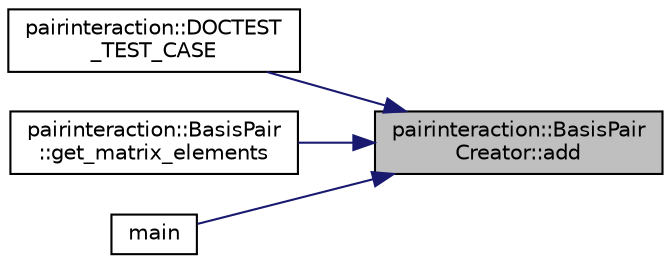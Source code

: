 digraph "pairinteraction::BasisPairCreator::add"
{
 // INTERACTIVE_SVG=YES
 // LATEX_PDF_SIZE
  bgcolor="transparent";
  edge [fontname="Helvetica",fontsize="10",labelfontname="Helvetica",labelfontsize="10"];
  node [fontname="Helvetica",fontsize="10",shape=record];
  rankdir="RL";
  Node1 [label="pairinteraction::BasisPair\lCreator::add",height=0.2,width=0.4,color="black", fillcolor="grey75", style="filled", fontcolor="black",tooltip=" "];
  Node1 -> Node2 [dir="back",color="midnightblue",fontsize="10",style="solid",fontname="Helvetica"];
  Node2 [label="pairinteraction::DOCTEST\l_TEST_CASE",height=0.2,width=0.4,color="black",URL="$namespacepairinteraction.html#aa2af67fac92394138fce2ee1d9ed0a89",tooltip=" "];
  Node1 -> Node3 [dir="back",color="midnightblue",fontsize="10",style="solid",fontname="Helvetica"];
  Node3 [label="pairinteraction::BasisPair\l::get_matrix_elements",height=0.2,width=0.4,color="black",URL="$classpairinteraction_1_1BasisPair.html#afcd74f59800b03ca168ef0b475278359",tooltip=" "];
  Node1 -> Node4 [dir="back",color="midnightblue",fontsize="10",style="solid",fontname="Helvetica"];
  Node4 [label="main",height=0.2,width=0.4,color="black",URL="$test__pair__potential_8cpp.html#a3c04138a5bfe5d72780bb7e82a18e627",tooltip=" "];
}
